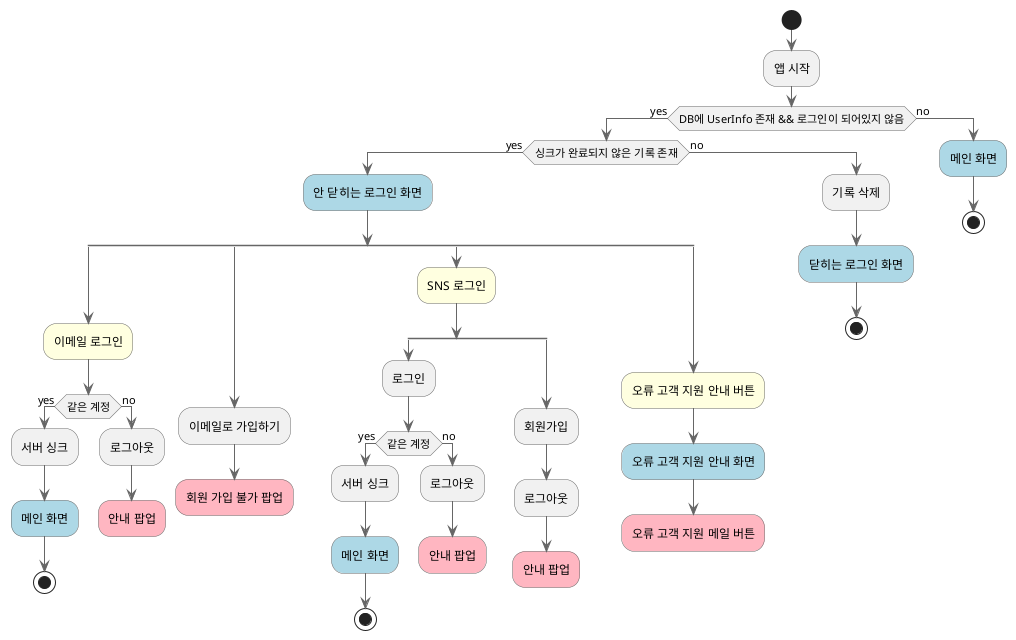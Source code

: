 @startuml
'https://plantuml.com/ko/activity-diagram-beta
skinparam ActivityBackgroundColor<<Alert>> LightPink
skinparam ActivityBackgroundColor<<Button>> LightYellow
skinparam ActivityBackgroundColor<<Screen>> LightBlue

skinparam ActivityBorderColor #666666
skinparam ArrowColor #666666
skinparam ActivityDiamondBorderColor #666666

start
:앱 시작;

if (DB에 UserInfo 존재 && 로그인이 되어있지 않음) then (yes)
    if (싱크가 완료되지 않은 기록 존재) then (yes)
        :안 닫히는 로그인 화면;<<Screen>>

        split
            :이메일 로그인;<<Button>>
            if (같은 계정) then (yes)
                :서버 싱크;
                :메인 화면;<<Screen>>
                stop
            else (no)
                :로그아웃;
                :안내 팝업;<<Alert>>
                detach
            endif

        split again
            :이메일로 가입하기;
            :회원 가입 불가 팝업;<<Alert>>
            detach

        split again
            :SNS 로그인;<<Button>>
            split
                :로그인;
                if (같은 계정) then (yes)
                    :서버 싱크;
                    :메인 화면;<<Screen>>
                    stop
                else (no)
                    :로그아웃;
                    :안내 팝업;<<Alert>>
                    detach
                endif
            split again
                :회원가입;
                :로그아웃;
                :안내 팝업;<<Alert>>
                detach
            end split

        split again
            :오류 고객 지원 안내 버튼;<<Button>>
            :오류 고객 지원 안내 화면;<<Screen>>
            :오류 고객 지원 메일 버튼;<<Alert>>
            detach
        end split
    else (no)
        :기록 삭제;
        :닫히는 로그인 화면;<<Screen>>
        stop
    endif
else (no)
    :메인 화면;<<Screen>>
    stop
endif
@enduml